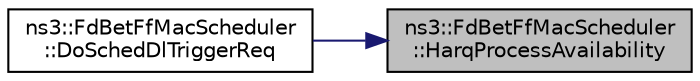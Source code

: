 digraph "ns3::FdBetFfMacScheduler::HarqProcessAvailability"
{
 // LATEX_PDF_SIZE
  edge [fontname="Helvetica",fontsize="10",labelfontname="Helvetica",labelfontsize="10"];
  node [fontname="Helvetica",fontsize="10",shape=record];
  rankdir="RL";
  Node1 [label="ns3::FdBetFfMacScheduler\l::HarqProcessAvailability",height=0.2,width=0.4,color="black", fillcolor="grey75", style="filled", fontcolor="black",tooltip="Return the availability of free process for the RNTI specified."];
  Node1 -> Node2 [dir="back",color="midnightblue",fontsize="10",style="solid",fontname="Helvetica"];
  Node2 [label="ns3::FdBetFfMacScheduler\l::DoSchedDlTriggerReq",height=0.2,width=0.4,color="black", fillcolor="white", style="filled",URL="$classns3_1_1_fd_bet_ff_mac_scheduler.html#a4e1f422a62da413de04f83ecb9abefc0",tooltip="Sched DL trigger request function."];
}
